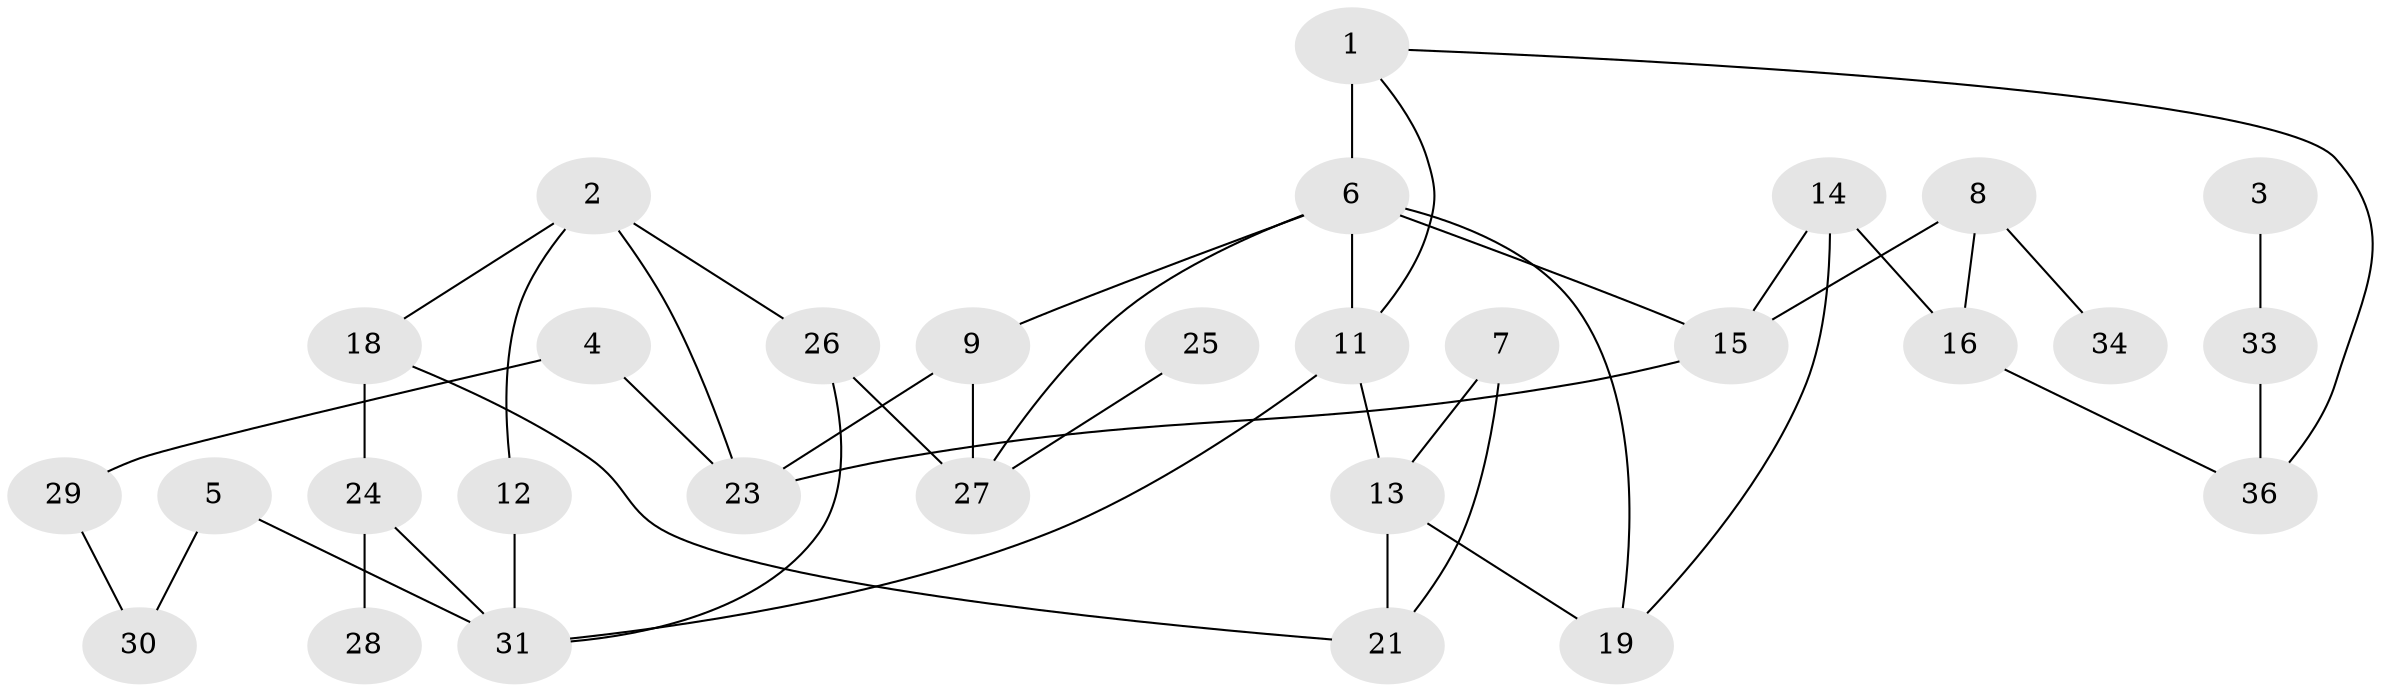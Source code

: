 // original degree distribution, {3: 0.21666666666666667, 4: 0.13333333333333333, 1: 0.21666666666666667, 2: 0.23333333333333334, 7: 0.016666666666666666, 0: 0.11666666666666667, 5: 0.05, 6: 0.016666666666666666}
// Generated by graph-tools (version 1.1) at 2025/48/03/04/25 22:48:27]
// undirected, 30 vertices, 43 edges
graph export_dot {
  node [color=gray90,style=filled];
  1;
  2;
  3;
  4;
  5;
  6;
  7;
  8;
  9;
  11;
  12;
  13;
  14;
  15;
  16;
  18;
  19;
  21;
  23;
  24;
  25;
  26;
  27;
  28;
  29;
  30;
  31;
  33;
  34;
  36;
  1 -- 6 [weight=4.0];
  1 -- 11 [weight=1.0];
  1 -- 36 [weight=1.0];
  2 -- 12 [weight=1.0];
  2 -- 18 [weight=1.0];
  2 -- 23 [weight=1.0];
  2 -- 26 [weight=1.0];
  3 -- 33 [weight=1.0];
  4 -- 23 [weight=1.0];
  4 -- 29 [weight=1.0];
  5 -- 30 [weight=1.0];
  5 -- 31 [weight=1.0];
  6 -- 9 [weight=1.0];
  6 -- 11 [weight=2.0];
  6 -- 15 [weight=1.0];
  6 -- 19 [weight=1.0];
  6 -- 27 [weight=1.0];
  7 -- 13 [weight=1.0];
  7 -- 21 [weight=1.0];
  8 -- 15 [weight=1.0];
  8 -- 16 [weight=1.0];
  8 -- 34 [weight=1.0];
  9 -- 23 [weight=2.0];
  9 -- 27 [weight=1.0];
  11 -- 13 [weight=1.0];
  11 -- 31 [weight=1.0];
  12 -- 31 [weight=1.0];
  13 -- 19 [weight=1.0];
  13 -- 21 [weight=1.0];
  14 -- 15 [weight=1.0];
  14 -- 16 [weight=1.0];
  14 -- 19 [weight=1.0];
  15 -- 23 [weight=1.0];
  16 -- 36 [weight=1.0];
  18 -- 21 [weight=1.0];
  18 -- 24 [weight=1.0];
  24 -- 28 [weight=1.0];
  24 -- 31 [weight=1.0];
  25 -- 27 [weight=1.0];
  26 -- 27 [weight=2.0];
  26 -- 31 [weight=1.0];
  29 -- 30 [weight=1.0];
  33 -- 36 [weight=1.0];
}
